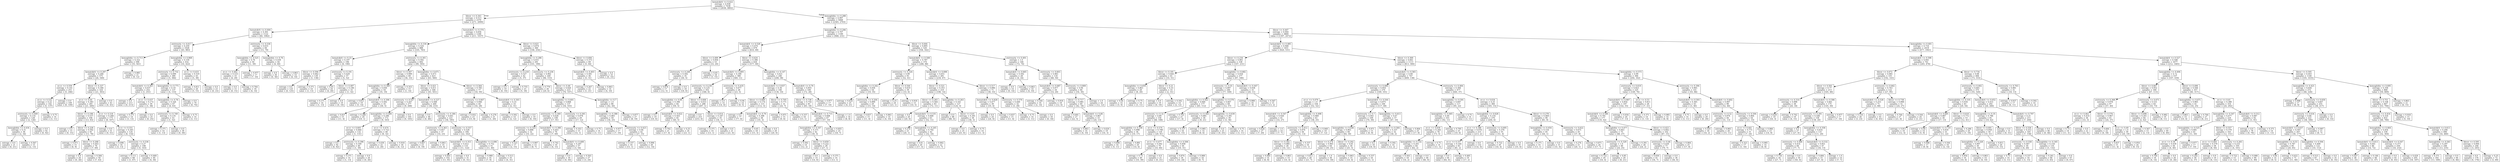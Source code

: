 digraph Tree {
node [shape=box] ;
0 [label="hematokrit <= 0.422\nentropy = 0.938\nsamples = 7438\nvalue = [2636, 4802]"] ;
1 [label="hbver <= 0.343\nentropy = 0.513\nsamples = 2370\nvalue = [271, 2099]"] ;
0 -> 1 [labeldistance=2.5, labelangle=45, headlabel="True"] ;
17 [label="hematokrit <= 0.404\nentropy = 0.301\nsamples = 1122\nvalue = [60, 1062]"] ;
1 -> 17 ;
91 [label="erytrocyty <= 0.617\nentropy = 0.259\nsamples = 1028\nvalue = [45, 983]"] ;
17 -> 91 ;
191 [label="hemoglobin <= 0.713\nentropy = 0.322\nsamples = 596\nvalue = [35, 561]"] ;
91 -> 191 ;
193 [label="hematokrit <= 0.297\nentropy = 0.266\nsamples = 575\nvalue = [26, 549]"] ;
191 -> 193 ;
221 [label="er-cv <= 0.559\nentropy = 0.141\nsamples = 251\nvalue = [5, 246]"] ;
193 -> 221 ;
299 [label="er-cv <= 0.532\nentropy = 0.22\nsamples = 142\nvalue = [5, 137]"] ;
221 -> 299 ;
301 [label="erytrocyty <= 0.409\nentropy = 0.116\nsamples = 128\nvalue = [2, 126]"] ;
299 -> 301 ;
337 [label="hemoglobin <= 0.434\nentropy = 0.31\nsamples = 36\nvalue = [2, 34]"] ;
301 -> 337 ;
403 [label="entropy = 0.0\nsamples = 21\nvalue = [0, 21]"] ;
337 -> 403 ;
404 [label="entropy = 0.567\nsamples = 15\nvalue = [2, 13]"] ;
337 -> 404 ;
338 [label="entropy = 0.0\nsamples = 92\nvalue = [0, 92]"] ;
301 -> 338 ;
302 [label="entropy = 0.75\nsamples = 14\nvalue = [3, 11]"] ;
299 -> 302 ;
300 [label="entropy = 0.0\nsamples = 109\nvalue = [0, 109]"] ;
221 -> 300 ;
222 [label="hbver <= 0.327\nentropy = 0.346\nsamples = 324\nvalue = [21, 303]"] ;
193 -> 222 ;
275 [label="er-cv <= 0.44\nentropy = 0.383\nsamples = 281\nvalue = [21, 260]"] ;
222 -> 275 ;
319 [label="hbver <= 0.198\nentropy = 0.537\nsamples = 106\nvalue = [13, 93]"] ;
275 -> 319 ;
373 [label="entropy = 0.0\nsamples = 15\nvalue = [0, 15]"] ;
319 -> 373 ;
374 [label="hbver <= 0.228\nentropy = 0.592\nsamples = 91\nvalue = [13, 78]"] ;
319 -> 374 ;
375 [label="entropy = 0.971\nsamples = 15\nvalue = [6, 9]"] ;
374 -> 375 ;
376 [label="hbver <= 0.268\nentropy = 0.443\nsamples = 76\nvalue = [7, 69]"] ;
374 -> 376 ;
377 [label="entropy = 0.0\nsamples = 26\nvalue = [0, 26]"] ;
376 -> 377 ;
378 [label="entropy = 0.584\nsamples = 50\nvalue = [7, 43]"] ;
376 -> 378 ;
320 [label="er-cv <= 0.518\nentropy = 0.268\nsamples = 175\nvalue = [8, 167]"] ;
275 -> 320 ;
321 [label="entropy = 0.0\nsamples = 51\nvalue = [0, 51]"] ;
320 -> 321 ;
322 [label="er-cv <= 0.551\nentropy = 0.345\nsamples = 124\nvalue = [8, 116]"] ;
320 -> 322 ;
421 [label="entropy = 0.696\nsamples = 16\nvalue = [3, 13]"] ;
322 -> 421 ;
422 [label="erytrocyty <= 0.536\nentropy = 0.27\nsamples = 108\nvalue = [5, 103]"] ;
322 -> 422 ;
423 [label="entropy = 0.111\nsamples = 68\nvalue = [1, 67]"] ;
422 -> 423 ;
424 [label="entropy = 0.469\nsamples = 40\nvalue = [4, 36]"] ;
422 -> 424 ;
276 [label="entropy = 0.0\nsamples = 43\nvalue = [0, 43]"] ;
222 -> 276 ;
194 [label="entropy = 0.985\nsamples = 21\nvalue = [9, 12]"] ;
191 -> 194 ;
192 [label="hemoglobin <= 0.868\nentropy = 0.159\nsamples = 432\nvalue = [10, 422]"] ;
91 -> 192 ;
195 [label="erytrocyty <= 0.732\nentropy = 0.099\nsamples = 389\nvalue = [5, 384]"] ;
192 -> 195 ;
367 [label="hematokrit <= 0.365\nentropy = 0.037\nsamples = 252\nvalue = [1, 251]"] ;
195 -> 367 ;
397 [label="entropy = 0.0\nsamples = 213\nvalue = [0, 213]"] ;
367 -> 397 ;
398 [label="er-cv <= 0.437\nentropy = 0.172\nsamples = 39\nvalue = [1, 38]"] ;
367 -> 398 ;
469 [label="entropy = 0.371\nsamples = 14\nvalue = [1, 13]"] ;
398 -> 469 ;
470 [label="entropy = 0.0\nsamples = 25\nvalue = [0, 25]"] ;
398 -> 470 ;
368 [label="hemoglobin <= 0.771\nentropy = 0.19\nsamples = 137\nvalue = [4, 133]"] ;
195 -> 368 ;
369 [label="hemoglobin <= 0.76\nentropy = 0.326\nsamples = 67\nvalue = [4, 63]"] ;
368 -> 369 ;
371 [label="erytrocyty <= 0.749\nentropy = 0.135\nsamples = 53\nvalue = [1, 52]"] ;
369 -> 371 ;
447 [label="entropy = 0.371\nsamples = 14\nvalue = [1, 13]"] ;
371 -> 447 ;
448 [label="entropy = 0.0\nsamples = 39\nvalue = [0, 39]"] ;
371 -> 448 ;
372 [label="entropy = 0.75\nsamples = 14\nvalue = [3, 11]"] ;
369 -> 372 ;
370 [label="entropy = 0.0\nsamples = 70\nvalue = [0, 70]"] ;
368 -> 370 ;
196 [label="er-cv <= 0.433\nentropy = 0.519\nsamples = 43\nvalue = [5, 38]"] ;
192 -> 196 ;
197 [label="entropy = 0.811\nsamples = 20\nvalue = [5, 15]"] ;
196 -> 197 ;
198 [label="entropy = 0.0\nsamples = 23\nvalue = [0, 23]"] ;
196 -> 198 ;
92 [label="erytrocyty <= 0.558\nentropy = 0.633\nsamples = 94\nvalue = [15, 79]"] ;
17 -> 92 ;
431 [label="hemoglobin <= 0.525\nentropy = 0.76\nsamples = 50\nvalue = [11, 39]"] ;
92 -> 431 ;
435 [label="er-cv <= 0.462\nentropy = 0.533\nsamples = 33\nvalue = [4, 29]"] ;
431 -> 435 ;
437 [label="entropy = 0.0\nsamples = 15\nvalue = [0, 15]"] ;
435 -> 437 ;
438 [label="entropy = 0.764\nsamples = 18\nvalue = [4, 14]"] ;
435 -> 438 ;
436 [label="entropy = 0.977\nsamples = 17\nvalue = [7, 10]"] ;
431 -> 436 ;
432 [label="hemoglobin <= 0.76\nentropy = 0.439\nsamples = 44\nvalue = [4, 40]"] ;
92 -> 432 ;
433 [label="entropy = 0.0\nsamples = 30\nvalue = [0, 30]"] ;
432 -> 433 ;
434 [label="entropy = 0.863\nsamples = 14\nvalue = [4, 10]"] ;
432 -> 434 ;
18 [label="hematokrit <= 0.374\nentropy = 0.656\nsamples = 1248\nvalue = [211, 1037]"] ;
1 -> 18 ;
23 [label="hemoglobin <= 0.334\nentropy = 0.524\nsamples = 888\nvalue = [105, 783]"] ;
18 -> 23 ;
67 [label="hematokrit <= 0.33\nentropy = 0.197\nsamples = 196\nvalue = [6, 190]"] ;
23 -> 67 ;
211 [label="hbver <= 0.594\nentropy = 0.062\nsamples = 139\nvalue = [1, 138]"] ;
67 -> 211 ;
365 [label="entropy = 0.0\nsamples = 125\nvalue = [0, 125]"] ;
211 -> 365 ;
366 [label="entropy = 0.371\nsamples = 14\nvalue = [1, 13]"] ;
211 -> 366 ;
212 [label="erytrocyty <= 0.191\nentropy = 0.429\nsamples = 57\nvalue = [5, 52]"] ;
67 -> 212 ;
427 [label="entropy = 0.65\nsamples = 24\nvalue = [4, 20]"] ;
212 -> 427 ;
428 [label="hbver <= 0.487\nentropy = 0.196\nsamples = 33\nvalue = [1, 32]"] ;
212 -> 428 ;
473 [label="entropy = 0.371\nsamples = 14\nvalue = [1, 13]"] ;
428 -> 473 ;
474 [label="entropy = 0.0\nsamples = 19\nvalue = [0, 19]"] ;
428 -> 474 ;
68 [label="erytrocyty <= 0.301\nentropy = 0.592\nsamples = 692\nvalue = [99, 593]"] ;
23 -> 68 ;
69 [label="hbver <= 0.567\nentropy = 0.999\nsamples = 69\nvalue = [36, 33]"] ;
68 -> 69 ;
85 [label="hemoglobin <= 0.389\nentropy = 0.936\nsamples = 54\nvalue = [35, 19]"] ;
69 -> 85 ;
87 [label="entropy = 0.831\nsamples = 19\nvalue = [5, 14]"] ;
85 -> 87 ;
88 [label="hematokrit <= 0.306\nentropy = 0.592\nsamples = 35\nvalue = [30, 5]"] ;
85 -> 88 ;
425 [label="entropy = 0.837\nsamples = 15\nvalue = [11, 4]"] ;
88 -> 425 ;
426 [label="entropy = 0.286\nsamples = 20\nvalue = [19, 1]"] ;
88 -> 426 ;
86 [label="entropy = 0.353\nsamples = 15\nvalue = [1, 14]"] ;
69 -> 86 ;
70 [label="hemoglobin <= 0.671\nentropy = 0.473\nsamples = 623\nvalue = [63, 560]"] ;
68 -> 70 ;
99 [label="hbver <= 0.421\nentropy = 0.411\nsamples = 546\nvalue = [45, 501]"] ;
70 -> 99 ;
101 [label="erytrocyty <= 0.547\nentropy = 0.207\nsamples = 277\nvalue = [9, 268]"] ;
99 -> 101 ;
177 [label="hemoglobin <= 0.484\nentropy = 0.296\nsamples = 172\nvalue = [9, 163]"] ;
101 -> 177 ;
179 [label="er-cv <= 0.605\nentropy = 0.064\nsamples = 132\nvalue = [1, 131]"] ;
177 -> 179 ;
459 [label="entropy = 0.0\nsamples = 92\nvalue = [0, 92]"] ;
179 -> 459 ;
460 [label="erytrocyty <= 0.396\nentropy = 0.169\nsamples = 40\nvalue = [1, 39]"] ;
179 -> 460 ;
467 [label="entropy = 0.371\nsamples = 14\nvalue = [1, 13]"] ;
460 -> 467 ;
468 [label="entropy = 0.0\nsamples = 26\nvalue = [0, 26]"] ;
460 -> 468 ;
180 [label="er-cv <= 0.474\nentropy = 0.722\nsamples = 40\nvalue = [8, 32]"] ;
177 -> 180 ;
399 [label="entropy = 0.439\nsamples = 22\nvalue = [2, 20]"] ;
180 -> 399 ;
400 [label="entropy = 0.918\nsamples = 18\nvalue = [6, 12]"] ;
180 -> 400 ;
178 [label="entropy = 0.0\nsamples = 105\nvalue = [0, 105]"] ;
101 -> 178 ;
102 [label="hematokrit <= 0.227\nentropy = 0.568\nsamples = 269\nvalue = [36, 233]"] ;
99 -> 102 ;
103 [label="entropy = 0.0\nsamples = 48\nvalue = [0, 48]"] ;
102 -> 103 ;
104 [label="erytrocyty <= 0.384\nentropy = 0.641\nsamples = 221\nvalue = [36, 185]"] ;
102 -> 104 ;
117 [label="erytrocyty <= 0.363\nentropy = 0.957\nsamples = 37\nvalue = [14, 23]"] ;
104 -> 117 ;
127 [label="entropy = 0.667\nsamples = 23\nvalue = [4, 19]"] ;
117 -> 127 ;
128 [label="entropy = 0.863\nsamples = 14\nvalue = [10, 4]"] ;
117 -> 128 ;
118 [label="erytrocyty <= 0.557\nentropy = 0.528\nsamples = 184\nvalue = [22, 162]"] ;
104 -> 118 ;
303 [label="hematokrit <= 0.353\nentropy = 0.412\nsamples = 133\nvalue = [11, 122]"] ;
118 -> 303 ;
307 [label="entropy = 0.493\nsamples = 102\nvalue = [11, 91]"] ;
303 -> 307 ;
308 [label="entropy = 0.0\nsamples = 31\nvalue = [0, 31]"] ;
303 -> 308 ;
304 [label="hemoglobin <= 0.496\nentropy = 0.752\nsamples = 51\nvalue = [11, 40]"] ;
118 -> 304 ;
305 [label="entropy = 0.989\nsamples = 16\nvalue = [7, 9]"] ;
304 -> 305 ;
306 [label="entropy = 0.513\nsamples = 35\nvalue = [4, 31]"] ;
304 -> 306 ;
100 [label="hbver <= 0.564\nentropy = 0.785\nsamples = 77\nvalue = [18, 59]"] ;
70 -> 100 ;
129 [label="erytrocyty <= 0.667\nentropy = 0.946\nsamples = 44\nvalue = [16, 28]"] ;
100 -> 129 ;
131 [label="entropy = 0.932\nsamples = 23\nvalue = [15, 8]"] ;
129 -> 131 ;
132 [label="entropy = 0.276\nsamples = 21\nvalue = [1, 20]"] ;
129 -> 132 ;
130 [label="hematokrit <= 0.303\nentropy = 0.33\nsamples = 33\nvalue = [2, 31]"] ;
100 -> 130 ;
411 [label="entropy = 0.592\nsamples = 14\nvalue = [2, 12]"] ;
130 -> 411 ;
412 [label="entropy = 0.0\nsamples = 19\nvalue = [0, 19]"] ;
130 -> 412 ;
24 [label="hbver <= 0.621\nentropy = 0.874\nsamples = 360\nvalue = [106, 254]"] ;
18 -> 24 ;
61 [label="hemoglobin <= 0.286\nentropy = 0.931\nsamples = 291\nvalue = [101, 190]"] ;
24 -> 61 ;
107 [label="erytrocyty <= 0.218\nentropy = 0.527\nsamples = 42\nvalue = [5, 37]"] ;
61 -> 107 ;
257 [label="entropy = 0.0\nsamples = 19\nvalue = [0, 19]"] ;
107 -> 257 ;
258 [label="entropy = 0.755\nsamples = 23\nvalue = [5, 18]"] ;
107 -> 258 ;
108 [label="erytrocyty <= 0.236\nentropy = 0.962\nsamples = 249\nvalue = [96, 153]"] ;
61 -> 108 ;
109 [label="entropy = 0.779\nsamples = 26\nvalue = [20, 6]"] ;
108 -> 109 ;
110 [label="hbver <= 0.46\nentropy = 0.926\nsamples = 223\nvalue = [76, 147]"] ;
108 -> 110 ;
111 [label="hemoglobin <= 0.601\nentropy = 0.808\nsamples = 137\nvalue = [34, 103]"] ;
110 -> 111 ;
113 [label="erytrocyty <= 0.369\nentropy = 0.628\nsamples = 108\nvalue = [17, 91]"] ;
111 -> 113 ;
217 [label="erytrocyty <= 0.324\nentropy = 0.896\nsamples = 32\nvalue = [10, 22]"] ;
113 -> 217 ;
249 [label="entropy = 0.523\nsamples = 17\nvalue = [2, 15]"] ;
217 -> 249 ;
250 [label="entropy = 0.997\nsamples = 15\nvalue = [8, 7]"] ;
217 -> 250 ;
218 [label="hematokrit <= 0.388\nentropy = 0.443\nsamples = 76\nvalue = [7, 69]"] ;
113 -> 218 ;
405 [label="entropy = 0.742\nsamples = 19\nvalue = [4, 15]"] ;
218 -> 405 ;
406 [label="hematokrit <= 0.408\nentropy = 0.297\nsamples = 57\nvalue = [3, 54]"] ;
218 -> 406 ;
407 [label="entropy = 0.0\nsamples = 30\nvalue = [0, 30]"] ;
406 -> 407 ;
408 [label="entropy = 0.503\nsamples = 27\nvalue = [3, 24]"] ;
406 -> 408 ;
114 [label="erytrocyty <= 0.585\nentropy = 0.978\nsamples = 29\nvalue = [17, 12]"] ;
111 -> 114 ;
115 [label="entropy = 0.353\nsamples = 15\nvalue = [14, 1]"] ;
114 -> 115 ;
116 [label="entropy = 0.75\nsamples = 14\nvalue = [3, 11]"] ;
114 -> 116 ;
112 [label="hemoglobin <= 0.7\nentropy = 1.0\nsamples = 86\nvalue = [42, 44]"] ;
110 -> 112 ;
295 [label="hemoglobin <= 0.386\nentropy = 0.983\nsamples = 59\nvalue = [34, 25]"] ;
112 -> 295 ;
449 [label="entropy = 0.977\nsamples = 17\nvalue = [7, 10]"] ;
295 -> 449 ;
450 [label="erytrocyty <= 0.423\nentropy = 0.94\nsamples = 42\nvalue = [27, 15]"] ;
295 -> 450 ;
451 [label="entropy = 0.337\nsamples = 16\nvalue = [15, 1]"] ;
450 -> 451 ;
452 [label="entropy = 0.996\nsamples = 26\nvalue = [12, 14]"] ;
450 -> 452 ;
296 [label="entropy = 0.877\nsamples = 27\nvalue = [8, 19]"] ;
112 -> 296 ;
62 [label="hbver <= 0.694\nentropy = 0.375\nsamples = 69\nvalue = [5, 64]"] ;
24 -> 62 ;
241 [label="hematokrit <= 0.403\nentropy = 0.581\nsamples = 36\nvalue = [5, 31]"] ;
62 -> 241 ;
389 [label="entropy = 0.267\nsamples = 22\nvalue = [1, 21]"] ;
241 -> 389 ;
390 [label="entropy = 0.863\nsamples = 14\nvalue = [4, 10]"] ;
241 -> 390 ;
242 [label="entropy = 0.0\nsamples = 33\nvalue = [0, 33]"] ;
62 -> 242 ;
2 [label="hemoglobin <= 0.288\nentropy = 0.997\nsamples = 5068\nvalue = [2365, 2703]"] ;
0 -> 2 [labeldistance=2.5, labelangle=-45, headlabel="False"] ;
3 [label="hemoglobin <= 0.206\nentropy = 0.707\nsamples = 1199\nvalue = [968, 231]"] ;
2 -> 3 ;
15 [label="hematokrit <= 0.528\nentropy = 0.474\nsamples = 679\nvalue = [610, 69]"] ;
3 -> 15 ;
35 [label="hbver <= 0.499\nentropy = 0.956\nsamples = 53\nvalue = [33, 20]"] ;
15 -> 35 ;
59 [label="erytrocyty <= 0.248\nentropy = 0.592\nsamples = 35\nvalue = [30, 5]"] ;
35 -> 59 ;
201 [label="entropy = 0.874\nsamples = 17\nvalue = [12, 5]"] ;
59 -> 201 ;
202 [label="entropy = 0.0\nsamples = 18\nvalue = [18, 0]"] ;
59 -> 202 ;
60 [label="entropy = 0.65\nsamples = 18\nvalue = [3, 15]"] ;
35 -> 60 ;
36 [label="hbver <= 0.624\nentropy = 0.396\nsamples = 626\nvalue = [577, 49]"] ;
15 -> 36 ;
37 [label="hematokrit <= 0.805\nentropy = 0.189\nsamples = 380\nvalue = [369, 11]"] ;
36 -> 37 ;
119 [label="erytrocyty <= 0.238\nentropy = 0.125\nsamples = 352\nvalue = [346, 6]"] ;
37 -> 119 ;
121 [label="hemoglobin <= 0.09\nentropy = 0.396\nsamples = 64\nvalue = [59, 5]"] ;
119 -> 121 ;
401 [label="entropy = 0.0\nsamples = 19\nvalue = [19, 0]"] ;
121 -> 401 ;
402 [label="hematokrit <= 0.622\nentropy = 0.503\nsamples = 45\nvalue = [40, 5]"] ;
121 -> 402 ;
453 [label="entropy = 0.702\nsamples = 21\nvalue = [17, 4]"] ;
402 -> 453 ;
454 [label="entropy = 0.25\nsamples = 24\nvalue = [23, 1]"] ;
402 -> 454 ;
122 [label="hbver <= 0.608\nentropy = 0.033\nsamples = 288\nvalue = [287, 1]"] ;
119 -> 122 ;
383 [label="entropy = 0.0\nsamples = 253\nvalue = [253, 0]"] ;
122 -> 383 ;
384 [label="hbver <= 0.614\nentropy = 0.187\nsamples = 35\nvalue = [34, 1]"] ;
122 -> 384 ;
471 [label="entropy = 0.371\nsamples = 14\nvalue = [13, 1]"] ;
384 -> 471 ;
472 [label="entropy = 0.0\nsamples = 21\nvalue = [21, 0]"] ;
384 -> 472 ;
120 [label="erytrocyty <= 0.435\nentropy = 0.677\nsamples = 28\nvalue = [23, 5]"] ;
37 -> 120 ;
209 [label="entropy = 0.0\nsamples = 14\nvalue = [14, 0]"] ;
120 -> 209 ;
210 [label="entropy = 0.94\nsamples = 14\nvalue = [9, 5]"] ;
120 -> 210 ;
38 [label="hemoglobin <= 0.147\nentropy = 0.621\nsamples = 246\nvalue = [208, 38]"] ;
36 -> 38 ;
81 [label="hematokrit <= 0.837\nentropy = 0.36\nsamples = 146\nvalue = [136, 10]"] ;
38 -> 81 ;
123 [label="hbver <= 0.689\nentropy = 0.174\nsamples = 115\nvalue = [112, 3]"] ;
81 -> 123 ;
243 [label="entropy = 0.0\nsamples = 77\nvalue = [77, 0]"] ;
123 -> 243 ;
244 [label="hematokrit <= 0.79\nentropy = 0.398\nsamples = 38\nvalue = [35, 3]"] ;
123 -> 244 ;
361 [label="entropy = 0.65\nsamples = 18\nvalue = [15, 3]"] ;
244 -> 361 ;
362 [label="entropy = 0.0\nsamples = 20\nvalue = [20, 0]"] ;
244 -> 362 ;
124 [label="hbver <= 0.705\nentropy = 0.771\nsamples = 31\nvalue = [24, 7]"] ;
81 -> 124 ;
317 [label="entropy = 0.971\nsamples = 15\nvalue = [9, 6]"] ;
124 -> 317 ;
318 [label="entropy = 0.337\nsamples = 16\nvalue = [15, 1]"] ;
124 -> 318 ;
82 [label="hematokrit <= 0.79\nentropy = 0.855\nsamples = 100\nvalue = [72, 28]"] ;
38 -> 82 ;
181 [label="hbver <= 0.738\nentropy = 0.754\nsamples = 83\nvalue = [65, 18]"] ;
82 -> 181 ;
199 [label="hematokrit <= 0.715\nentropy = 0.608\nsamples = 67\nvalue = [57, 10]"] ;
181 -> 199 ;
333 [label="hemoglobin <= 0.167\nentropy = 0.371\nsamples = 42\nvalue = [39, 3]"] ;
199 -> 333 ;
479 [label="entropy = 0.592\nsamples = 14\nvalue = [12, 2]"] ;
333 -> 479 ;
480 [label="hbver <= 0.659\nentropy = 0.222\nsamples = 28\nvalue = [27, 1]"] ;
333 -> 480 ;
481 [label="entropy = 0.0\nsamples = 14\nvalue = [14, 0]"] ;
480 -> 481 ;
482 [label="entropy = 0.371\nsamples = 14\nvalue = [13, 1]"] ;
480 -> 482 ;
334 [label="entropy = 0.855\nsamples = 25\nvalue = [18, 7]"] ;
199 -> 334 ;
200 [label="entropy = 1.0\nsamples = 16\nvalue = [8, 8]"] ;
181 -> 200 ;
182 [label="entropy = 0.977\nsamples = 17\nvalue = [7, 10]"] ;
82 -> 182 ;
16 [label="hbver <= 0.644\nentropy = 0.895\nsamples = 520\nvalue = [358, 162]"] ;
3 -> 16 ;
31 [label="hematokrit <= 0.508\nentropy = 0.787\nsamples = 374\nvalue = [286, 88]"] ;
16 -> 31 ;
45 [label="erytrocyty <= 0.324\nentropy = 0.99\nsamples = 93\nvalue = [52, 41]"] ;
31 -> 45 ;
63 [label="hemoglobin <= 0.242\nentropy = 0.936\nsamples = 54\nvalue = [19, 35]"] ;
45 -> 63 ;
213 [label="entropy = 0.634\nsamples = 25\nvalue = [4, 21]"] ;
63 -> 213 ;
214 [label="erytrocyty <= 0.204\nentropy = 0.999\nsamples = 29\nvalue = [15, 14]"] ;
63 -> 214 ;
287 [label="entropy = 0.837\nsamples = 15\nvalue = [11, 4]"] ;
214 -> 287 ;
288 [label="entropy = 0.863\nsamples = 14\nvalue = [4, 10]"] ;
214 -> 288 ;
64 [label="hbver <= 0.544\nentropy = 0.619\nsamples = 39\nvalue = [33, 6]"] ;
45 -> 64 ;
283 [label="entropy = 0.25\nsamples = 24\nvalue = [23, 1]"] ;
64 -> 283 ;
284 [label="entropy = 0.918\nsamples = 15\nvalue = [10, 5]"] ;
64 -> 284 ;
46 [label="hematokrit <= 0.698\nentropy = 0.651\nsamples = 281\nvalue = [234, 47]"] ;
31 -> 46 ;
47 [label="hbver <= 0.521\nentropy = 0.353\nsamples = 210\nvalue = [196, 14]"] ;
46 -> 47 ;
151 [label="hbver <= 0.283\nentropy = 0.564\nsamples = 83\nvalue = [72, 11]"] ;
47 -> 151 ;
255 [label="entropy = 0.0\nsamples = 20\nvalue = [20, 0]"] ;
151 -> 255 ;
256 [label="hematokrit <= 0.535\nentropy = 0.668\nsamples = 63\nvalue = [52, 11]"] ;
151 -> 256 ;
387 [label="entropy = 0.276\nsamples = 21\nvalue = [20, 1]"] ;
256 -> 387 ;
388 [label="hemoglobin <= 0.245\nentropy = 0.792\nsamples = 42\nvalue = [32, 10]"] ;
256 -> 388 ;
475 [label="entropy = 0.61\nsamples = 20\nvalue = [17, 3]"] ;
388 -> 475 ;
476 [label="entropy = 0.902\nsamples = 22\nvalue = [15, 7]"] ;
388 -> 476 ;
152 [label="hemoglobin <= 0.263\nentropy = 0.161\nsamples = 127\nvalue = [124, 3]"] ;
47 -> 152 ;
219 [label="entropy = 0.0\nsamples = 88\nvalue = [88, 0]"] ;
152 -> 219 ;
220 [label="hbver <= 0.61\nentropy = 0.391\nsamples = 39\nvalue = [36, 3]"] ;
152 -> 220 ;
253 [label="entropy = 0.0\nsamples = 25\nvalue = [25, 0]"] ;
220 -> 253 ;
254 [label="entropy = 0.75\nsamples = 14\nvalue = [11, 3]"] ;
220 -> 254 ;
48 [label="hbver <= 0.517\nentropy = 0.996\nsamples = 71\nvalue = [38, 33]"] ;
46 -> 48 ;
49 [label="hematokrit <= 0.828\nentropy = 0.477\nsamples = 39\nvalue = [35, 4]"] ;
48 -> 49 ;
187 [label="entropy = 0.0\nsamples = 24\nvalue = [24, 0]"] ;
49 -> 187 ;
188 [label="entropy = 0.837\nsamples = 15\nvalue = [11, 4]"] ;
49 -> 188 ;
50 [label="erytrocyty <= 0.579\nentropy = 0.449\nsamples = 32\nvalue = [3, 29]"] ;
48 -> 50 ;
325 [label="entropy = 0.75\nsamples = 14\nvalue = [3, 11]"] ;
50 -> 325 ;
326 [label="entropy = 0.0\nsamples = 18\nvalue = [0, 18]"] ;
50 -> 326 ;
32 [label="erytrocyty <= 0.491\nentropy = 1.0\nsamples = 146\nvalue = [72, 74]"] ;
16 -> 32 ;
83 [label="hematokrit <= 0.665\nentropy = 0.592\nsamples = 28\nvalue = [4, 24]"] ;
32 -> 83 ;
269 [label="entropy = 0.0\nsamples = 14\nvalue = [0, 14]"] ;
83 -> 269 ;
270 [label="entropy = 0.863\nsamples = 14\nvalue = [4, 10]"] ;
83 -> 270 ;
84 [label="erytrocyty <= 0.603\nentropy = 0.983\nsamples = 118\nvalue = [68, 50]"] ;
32 -> 84 ;
329 [label="hematokrit <= 0.687\nentropy = 0.977\nsamples = 34\nvalue = [14, 20]"] ;
84 -> 329 ;
331 [label="entropy = 0.544\nsamples = 16\nvalue = [2, 14]"] ;
329 -> 331 ;
332 [label="entropy = 0.918\nsamples = 18\nvalue = [12, 6]"] ;
329 -> 332 ;
330 [label="erytrocyty <= 0.809\nentropy = 0.94\nsamples = 84\nvalue = [54, 30]"] ;
84 -> 330 ;
439 [label="hbver <= 0.717\nentropy = 0.881\nsamples = 60\nvalue = [42, 18]"] ;
330 -> 439 ;
441 [label="entropy = 0.691\nsamples = 27\nvalue = [22, 5]"] ;
439 -> 441 ;
442 [label="hematokrit <= 0.66\nentropy = 0.967\nsamples = 33\nvalue = [20, 13]"] ;
439 -> 442 ;
443 [label="entropy = 0.863\nsamples = 14\nvalue = [4, 10]"] ;
442 -> 443 ;
444 [label="entropy = 0.629\nsamples = 19\nvalue = [16, 3]"] ;
442 -> 444 ;
440 [label="entropy = 1.0\nsamples = 24\nvalue = [12, 12]"] ;
330 -> 440 ;
4 [label="hbver <= 0.447\nentropy = 0.944\nsamples = 3869\nvalue = [1397, 2472]"] ;
2 -> 4 ;
5 [label="hematokrit <= 0.485\nentropy = 0.948\nsamples = 1451\nvalue = [920, 531]"] ;
4 -> 5 ;
7 [label="hbver <= 0.234\nentropy = 0.901\nsamples = 338\nvalue = [107, 231]"] ;
5 -> 7 ;
165 [label="hbver <= 0.181\nentropy = 0.644\nsamples = 61\nvalue = [10, 51]"] ;
7 -> 165 ;
297 [label="hemoglobin <= 0.659\nentropy = 0.863\nsamples = 28\nvalue = [8, 20]"] ;
165 -> 297 ;
483 [label="entropy = 0.94\nsamples = 14\nvalue = [5, 9]"] ;
297 -> 483 ;
484 [label="entropy = 0.75\nsamples = 14\nvalue = [3, 11]"] ;
297 -> 484 ;
298 [label="hbver <= 0.21\nentropy = 0.33\nsamples = 33\nvalue = [2, 31]"] ;
165 -> 298 ;
409 [label="entropy = 0.0\nsamples = 19\nvalue = [0, 19]"] ;
298 -> 409 ;
410 [label="entropy = 0.592\nsamples = 14\nvalue = [2, 12]"] ;
298 -> 410 ;
166 [label="hemoglobin <= 0.682\nentropy = 0.934\nsamples = 277\nvalue = [97, 180]"] ;
7 -> 166 ;
167 [label="erytrocyty <= 0.55\nentropy = 0.897\nsamples = 246\nvalue = [77, 169]"] ;
166 -> 167 ;
169 [label="hemoglobin <= 0.562\nentropy = 0.949\nsamples = 177\nvalue = [65, 112]"] ;
167 -> 169 ;
171 [label="erytrocyty <= 0.32\nentropy = 0.89\nsamples = 156\nvalue = [48, 108]"] ;
169 -> 171 ;
173 [label="hemoglobin <= 0.358\nentropy = 0.998\nsamples = 36\nvalue = [19, 17]"] ;
171 -> 173 ;
315 [label="entropy = 0.896\nsamples = 16\nvalue = [5, 11]"] ;
173 -> 315 ;
316 [label="entropy = 0.881\nsamples = 20\nvalue = [14, 6]"] ;
173 -> 316 ;
174 [label="er-cv <= 0.574\nentropy = 0.798\nsamples = 120\nvalue = [29, 91]"] ;
171 -> 174 ;
175 [label="er-cv <= 0.477\nentropy = 0.592\nsamples = 70\nvalue = [10, 60]"] ;
174 -> 175 ;
215 [label="entropy = 0.73\nsamples = 49\nvalue = [10, 39]"] ;
175 -> 215 ;
216 [label="entropy = 0.0\nsamples = 21\nvalue = [0, 21]"] ;
175 -> 216 ;
176 [label="hemoglobin <= 0.506\nentropy = 0.958\nsamples = 50\nvalue = [19, 31]"] ;
174 -> 176 ;
429 [label="entropy = 0.874\nsamples = 34\nvalue = [10, 24]"] ;
176 -> 429 ;
430 [label="entropy = 0.989\nsamples = 16\nvalue = [9, 7]"] ;
176 -> 430 ;
172 [label="entropy = 0.702\nsamples = 21\nvalue = [17, 4]"] ;
169 -> 172 ;
170 [label="hemoglobin <= 0.579\nentropy = 0.667\nsamples = 69\nvalue = [12, 57]"] ;
167 -> 170 ;
289 [label="erytrocyty <= 0.584\nentropy = 0.881\nsamples = 30\nvalue = [9, 21]"] ;
170 -> 289 ;
291 [label="entropy = 0.337\nsamples = 16\nvalue = [1, 15]"] ;
289 -> 291 ;
292 [label="entropy = 0.985\nsamples = 14\nvalue = [8, 6]"] ;
289 -> 292 ;
290 [label="hemoglobin <= 0.639\nentropy = 0.391\nsamples = 39\nvalue = [3, 36]"] ;
170 -> 290 ;
293 [label="entropy = 0.0\nsamples = 25\nvalue = [0, 25]"] ;
290 -> 293 ;
294 [label="entropy = 0.75\nsamples = 14\nvalue = [3, 11]"] ;
290 -> 294 ;
168 [label="hematokrit <= 0.447\nentropy = 0.938\nsamples = 31\nvalue = [20, 11]"] ;
166 -> 168 ;
251 [label="entropy = 0.989\nsamples = 16\nvalue = [7, 9]"] ;
168 -> 251 ;
252 [label="entropy = 0.567\nsamples = 15\nvalue = [13, 2]"] ;
168 -> 252 ;
8 [label="hbver <= 0.369\nentropy = 0.841\nsamples = 1113\nvalue = [813, 300]"] ;
5 -> 8 ;
19 [label="hematokrit <= 0.583\nentropy = 0.69\nsamples = 747\nvalue = [609, 138]"] ;
8 -> 19 ;
21 [label="erytrocyty <= 0.488\nentropy = 0.954\nsamples = 270\nvalue = [169, 101]"] ;
19 -> 21 ;
125 [label="er-cv <= 0.479\nentropy = 1.0\nsamples = 104\nvalue = [52, 52]"] ;
21 -> 125 ;
237 [label="hematokrit <= 0.547\nentropy = 0.926\nsamples = 41\nvalue = [14, 27]"] ;
125 -> 237 ;
465 [label="entropy = 0.826\nsamples = 27\nvalue = [7, 20]"] ;
237 -> 465 ;
466 [label="entropy = 1.0\nsamples = 14\nvalue = [7, 7]"] ;
237 -> 466 ;
238 [label="hemoglobin <= 0.498\nentropy = 0.969\nsamples = 63\nvalue = [38, 25]"] ;
125 -> 238 ;
271 [label="erytrocyty <= 0.412\nentropy = 0.876\nsamples = 44\nvalue = [31, 13]"] ;
238 -> 271 ;
273 [label="hbver <= 0.302\nentropy = 0.985\nsamples = 28\nvalue = [16, 12]"] ;
271 -> 273 ;
463 [label="entropy = 0.985\nsamples = 14\nvalue = [6, 8]"] ;
273 -> 463 ;
464 [label="entropy = 0.863\nsamples = 14\nvalue = [10, 4]"] ;
273 -> 464 ;
274 [label="entropy = 0.337\nsamples = 16\nvalue = [15, 1]"] ;
271 -> 274 ;
272 [label="entropy = 0.949\nsamples = 19\nvalue = [7, 12]"] ;
238 -> 272 ;
126 [label="hematokrit <= 0.544\nentropy = 0.875\nsamples = 166\nvalue = [117, 49]"] ;
21 -> 126 ;
263 [label="erytrocyty <= 0.7\nentropy = 0.941\nsamples = 109\nvalue = [70, 39]"] ;
126 -> 263 ;
379 [label="hemoglobin <= 0.646\nentropy = 0.903\nsamples = 94\nvalue = [64, 30]"] ;
263 -> 379 ;
381 [label="hbver <= 0.274\nentropy = 0.965\nsamples = 64\nvalue = [39, 25]"] ;
379 -> 381 ;
385 [label="entropy = 0.811\nsamples = 28\nvalue = [21, 7]"] ;
381 -> 385 ;
386 [label="entropy = 1.0\nsamples = 36\nvalue = [18, 18]"] ;
381 -> 386 ;
382 [label="hbver <= 0.292\nentropy = 0.65\nsamples = 30\nvalue = [25, 5]"] ;
379 -> 382 ;
445 [label="entropy = 0.863\nsamples = 14\nvalue = [10, 4]"] ;
382 -> 445 ;
446 [label="entropy = 0.337\nsamples = 16\nvalue = [15, 1]"] ;
382 -> 446 ;
380 [label="entropy = 0.971\nsamples = 15\nvalue = [6, 9]"] ;
263 -> 380 ;
264 [label="hemoglobin <= 0.613\nentropy = 0.67\nsamples = 57\nvalue = [47, 10]"] ;
126 -> 264 ;
265 [label="hematokrit <= 0.564\nentropy = 0.337\nsamples = 32\nvalue = [30, 2]"] ;
264 -> 265 ;
419 [label="entropy = 0.0\nsamples = 18\nvalue = [18, 0]"] ;
265 -> 419 ;
420 [label="entropy = 0.592\nsamples = 14\nvalue = [12, 2]"] ;
265 -> 420 ;
266 [label="entropy = 0.904\nsamples = 25\nvalue = [17, 8]"] ;
264 -> 266 ;
22 [label="erytrocyty <= 0.484\nentropy = 0.394\nsamples = 477\nvalue = [440, 37]"] ;
19 -> 22 ;
75 [label="hemoglobin <= 0.591\nentropy = 0.697\nsamples = 117\nvalue = [95, 22]"] ;
22 -> 75 ;
77 [label="hemoglobin <= 0.465\nentropy = 0.49\nsamples = 103\nvalue = [92, 11]"] ;
75 -> 77 ;
327 [label="er-cv <= 0.658\nentropy = 0.344\nsamples = 78\nvalue = [73, 5]"] ;
77 -> 327 ;
357 [label="hemoglobin <= 0.332\nentropy = 0.201\nsamples = 64\nvalue = [62, 2]"] ;
327 -> 357 ;
359 [label="entropy = 0.503\nsamples = 18\nvalue = [16, 2]"] ;
357 -> 359 ;
360 [label="entropy = 0.0\nsamples = 46\nvalue = [46, 0]"] ;
357 -> 360 ;
358 [label="entropy = 0.75\nsamples = 14\nvalue = [11, 3]"] ;
327 -> 358 ;
328 [label="entropy = 0.795\nsamples = 25\nvalue = [19, 6]"] ;
77 -> 328 ;
78 [label="entropy = 0.75\nsamples = 14\nvalue = [3, 11]"] ;
75 -> 78 ;
76 [label="er-cv <= 0.634\nentropy = 0.25\nsamples = 360\nvalue = [345, 15]"] ;
22 -> 76 ;
183 [label="hemoglobin <= 0.628\nentropy = 0.154\nsamples = 270\nvalue = [264, 6]"] ;
76 -> 183 ;
277 [label="er-cv <= 0.386\nentropy = 0.076\nsamples = 215\nvalue = [213, 2]"] ;
183 -> 277 ;
391 [label="er-cv <= 0.337\nentropy = 0.164\nsamples = 83\nvalue = [81, 2]"] ;
277 -> 391 ;
393 [label="entropy = 0.0\nsamples = 64\nvalue = [64, 0]"] ;
391 -> 393 ;
394 [label="entropy = 0.485\nsamples = 19\nvalue = [17, 2]"] ;
391 -> 394 ;
392 [label="entropy = 0.0\nsamples = 132\nvalue = [132, 0]"] ;
277 -> 392 ;
278 [label="erytrocyty <= 0.695\nentropy = 0.376\nsamples = 55\nvalue = [51, 4]"] ;
183 -> 278 ;
279 [label="entropy = 0.722\nsamples = 20\nvalue = [16, 4]"] ;
278 -> 279 ;
280 [label="entropy = 0.0\nsamples = 35\nvalue = [35, 0]"] ;
278 -> 280 ;
184 [label="hbver <= 0.278\nentropy = 0.469\nsamples = 90\nvalue = [81, 9]"] ;
76 -> 184 ;
245 [label="hemoglobin <= 0.454\nentropy = 0.154\nsamples = 45\nvalue = [44, 1]"] ;
184 -> 245 ;
461 [label="entropy = 0.371\nsamples = 14\nvalue = [13, 1]"] ;
245 -> 461 ;
462 [label="entropy = 0.0\nsamples = 31\nvalue = [31, 0]"] ;
245 -> 462 ;
246 [label="erytrocyty <= 0.622\nentropy = 0.675\nsamples = 45\nvalue = [37, 8]"] ;
184 -> 246 ;
339 [label="entropy = 0.276\nsamples = 21\nvalue = [20, 1]"] ;
246 -> 339 ;
340 [label="entropy = 0.871\nsamples = 24\nvalue = [17, 7]"] ;
246 -> 340 ;
20 [label="hemoglobin <= 0.573\nentropy = 0.99\nsamples = 366\nvalue = [204, 162]"] ;
8 -> 20 ;
51 [label="erytrocyty <= 0.619\nentropy = 0.923\nsamples = 225\nvalue = [149, 76]"] ;
20 -> 51 ;
71 [label="hematokrit <= 0.807\nentropy = 0.854\nsamples = 197\nvalue = [142, 55]"] ;
51 -> 71 ;
105 [label="hematokrit <= 0.586\nentropy = 0.791\nsamples = 177\nvalue = [135, 42]"] ;
71 -> 105 ;
133 [label="hemoglobin <= 0.477\nentropy = 0.943\nsamples = 75\nvalue = [48, 27]"] ;
105 -> 133 ;
135 [label="erytrocyty <= 0.329\nentropy = 1.0\nsamples = 49\nvalue = [24, 25]"] ;
133 -> 135 ;
137 [label="entropy = 0.722\nsamples = 20\nvalue = [16, 4]"] ;
135 -> 137 ;
138 [label="entropy = 0.85\nsamples = 29\nvalue = [8, 21]"] ;
135 -> 138 ;
136 [label="entropy = 0.391\nsamples = 26\nvalue = [24, 2]"] ;
133 -> 136 ;
134 [label="hbver <= 0.423\nentropy = 0.602\nsamples = 102\nvalue = [87, 15]"] ;
105 -> 134 ;
233 [label="erytrocyty <= 0.46\nentropy = 0.439\nsamples = 77\nvalue = [70, 7]"] ;
134 -> 233 ;
235 [label="entropy = 0.659\nsamples = 41\nvalue = [34, 7]"] ;
233 -> 235 ;
236 [label="entropy = 0.0\nsamples = 36\nvalue = [36, 0]"] ;
233 -> 236 ;
234 [label="entropy = 0.904\nsamples = 25\nvalue = [17, 8]"] ;
134 -> 234 ;
106 [label="entropy = 0.934\nsamples = 20\nvalue = [7, 13]"] ;
71 -> 106 ;
72 [label="er-cv <= 0.53\nentropy = 0.811\nsamples = 28\nvalue = [7, 21]"] ;
51 -> 72 ;
335 [label="entropy = 0.371\nsamples = 14\nvalue = [1, 13]"] ;
72 -> 335 ;
336 [label="entropy = 0.985\nsamples = 14\nvalue = [6, 8]"] ;
72 -> 336 ;
52 [label="erytrocyty <= 0.394\nentropy = 0.965\nsamples = 141\nvalue = [55, 86]"] ;
20 -> 52 ;
53 [label="hematokrit <= 0.593\nentropy = 0.365\nsamples = 43\nvalue = [3, 40]"] ;
52 -> 53 ;
223 [label="entropy = 0.75\nsamples = 14\nvalue = [3, 11]"] ;
53 -> 223 ;
224 [label="entropy = 0.0\nsamples = 29\nvalue = [0, 29]"] ;
53 -> 224 ;
54 [label="hematokrit <= 0.602\nentropy = 0.997\nsamples = 98\nvalue = [52, 46]"] ;
52 -> 54 ;
141 [label="erytrocyty <= 0.52\nentropy = 0.876\nsamples = 44\nvalue = [31, 13]"] ;
54 -> 141 ;
323 [label="entropy = 0.503\nsamples = 18\nvalue = [16, 2]"] ;
141 -> 323 ;
324 [label="entropy = 0.983\nsamples = 26\nvalue = [15, 11]"] ;
141 -> 324 ;
142 [label="erytrocyty <= 0.594\nentropy = 0.964\nsamples = 54\nvalue = [21, 33]"] ;
54 -> 142 ;
189 [label="er-cv <= 0.441\nentropy = 0.771\nsamples = 31\nvalue = [7, 24]"] ;
142 -> 189 ;
261 [label="entropy = 0.323\nsamples = 17\nvalue = [1, 16]"] ;
189 -> 261 ;
262 [label="entropy = 0.985\nsamples = 14\nvalue = [6, 8]"] ;
189 -> 262 ;
190 [label="entropy = 0.966\nsamples = 23\nvalue = [14, 9]"] ;
142 -> 190 ;
6 [label="hemoglobin <= 0.401\nentropy = 0.716\nsamples = 2418\nvalue = [477, 1941]"] ;
4 -> 6 ;
9 [label="hematokrit <= 0.598\nentropy = 0.941\nsamples = 741\nvalue = [265, 476]"] ;
6 -> 9 ;
11 [label="hbver <= 0.672\nentropy = 0.985\nsamples = 335\nvalue = [192, 143]"] ;
9 -> 11 ;
13 [label="hbver <= 0.501\nentropy = 0.77\nsamples = 213\nvalue = [165, 48]"] ;
11 -> 13 ;
93 [label="erytrocyty <= 0.314\nentropy = 0.998\nsamples = 38\nvalue = [20, 18]"] ;
13 -> 93 ;
97 [label="entropy = 0.629\nsamples = 19\nvalue = [16, 3]"] ;
93 -> 97 ;
98 [label="entropy = 0.742\nsamples = 19\nvalue = [4, 15]"] ;
93 -> 98 ;
94 [label="hematokrit <= 0.586\nentropy = 0.661\nsamples = 175\nvalue = [145, 30]"] ;
13 -> 94 ;
95 [label="erytrocyty <= 0.291\nentropy = 0.548\nsamples = 158\nvalue = [138, 20]"] ;
94 -> 95 ;
203 [label="entropy = 0.0\nsamples = 27\nvalue = [27, 0]"] ;
95 -> 203 ;
204 [label="hemoglobin <= 0.358\nentropy = 0.616\nsamples = 131\nvalue = [111, 20]"] ;
95 -> 204 ;
205 [label="erytrocyty <= 0.486\nentropy = 0.414\nsamples = 84\nvalue = [77, 7]"] ;
204 -> 205 ;
207 [label="entropy = 0.734\nsamples = 34\nvalue = [27, 7]"] ;
205 -> 207 ;
208 [label="entropy = 0.0\nsamples = 50\nvalue = [50, 0]"] ;
205 -> 208 ;
206 [label="hematokrit <= 0.532\nentropy = 0.851\nsamples = 47\nvalue = [34, 13]"] ;
204 -> 206 ;
363 [label="entropy = 0.684\nsamples = 33\nvalue = [27, 6]"] ;
206 -> 363 ;
364 [label="entropy = 1.0\nsamples = 14\nvalue = [7, 7]"] ;
206 -> 364 ;
96 [label="entropy = 0.977\nsamples = 17\nvalue = [7, 10]"] ;
94 -> 96 ;
14 [label="erytrocyty <= 0.662\nentropy = 0.763\nsamples = 122\nvalue = [27, 95]"] ;
11 -> 14 ;
33 [label="hematokrit <= 0.528\nentropy = 0.253\nsamples = 71\nvalue = [3, 68]"] ;
14 -> 33 ;
267 [label="entropy = 0.516\nsamples = 26\nvalue = [3, 23]"] ;
33 -> 267 ;
268 [label="entropy = 0.0\nsamples = 45\nvalue = [0, 45]"] ;
33 -> 268 ;
34 [label="hbver <= 0.738\nentropy = 0.998\nsamples = 51\nvalue = [24, 27]"] ;
14 -> 34 ;
65 [label="entropy = 0.764\nsamples = 27\nvalue = [21, 6]"] ;
34 -> 65 ;
66 [label="entropy = 0.544\nsamples = 24\nvalue = [3, 21]"] ;
34 -> 66 ;
12 [label="hbver <= 0.734\nentropy = 0.68\nsamples = 406\nvalue = [73, 333]"] ;
9 -> 12 ;
41 [label="erytrocyty <= 0.402\nentropy = 0.601\nsamples = 375\nvalue = [55, 320]"] ;
12 -> 41 ;
43 [label="hemoglobin <= 0.335\nentropy = 0.934\nsamples = 83\nvalue = [29, 54]"] ;
41 -> 43 ;
143 [label="hematokrit <= 0.685\nentropy = 0.987\nsamples = 30\nvalue = [17, 13]"] ;
43 -> 143 ;
355 [label="entropy = 0.811\nsamples = 16\nvalue = [12, 4]"] ;
143 -> 355 ;
356 [label="entropy = 0.94\nsamples = 14\nvalue = [5, 9]"] ;
143 -> 356 ;
144 [label="hbver <= 0.618\nentropy = 0.772\nsamples = 53\nvalue = [12, 41]"] ;
43 -> 144 ;
247 [label="hematokrit <= 0.725\nentropy = 0.918\nsamples = 33\nvalue = [11, 22]"] ;
144 -> 247 ;
259 [label="entropy = 0.998\nsamples = 17\nvalue = [9, 8]"] ;
247 -> 259 ;
260 [label="entropy = 0.544\nsamples = 16\nvalue = [2, 14]"] ;
247 -> 260 ;
248 [label="entropy = 0.286\nsamples = 20\nvalue = [1, 19]"] ;
144 -> 248 ;
44 [label="hematokrit <= 0.652\nentropy = 0.433\nsamples = 292\nvalue = [26, 266]"] ;
41 -> 44 ;
57 [label="hemoglobin <= 0.35\nentropy = 0.786\nsamples = 81\nvalue = [19, 62]"] ;
44 -> 57 ;
79 [label="hbver <= 0.691\nentropy = 0.958\nsamples = 50\nvalue = [19, 31]"] ;
57 -> 79 ;
455 [label="hemoglobin <= 0.328\nentropy = 0.997\nsamples = 30\nvalue = [14, 16]"] ;
79 -> 455 ;
457 [label="entropy = 0.954\nsamples = 16\nvalue = [10, 6]"] ;
455 -> 457 ;
458 [label="entropy = 0.863\nsamples = 14\nvalue = [4, 10]"] ;
455 -> 458 ;
456 [label="entropy = 0.811\nsamples = 20\nvalue = [5, 15]"] ;
79 -> 456 ;
80 [label="entropy = 0.0\nsamples = 31\nvalue = [0, 31]"] ;
57 -> 80 ;
58 [label="hematokrit <= 0.797\nentropy = 0.21\nsamples = 211\nvalue = [7, 204]"] ;
44 -> 58 ;
413 [label="hbver <= 0.558\nentropy = 0.253\nsamples = 165\nvalue = [7, 158]"] ;
58 -> 413 ;
415 [label="erytrocyty <= 0.558\nentropy = 0.567\nsamples = 30\nvalue = [4, 26]"] ;
413 -> 415 ;
477 [label="entropy = 0.75\nsamples = 14\nvalue = [3, 11]"] ;
415 -> 477 ;
478 [label="entropy = 0.337\nsamples = 16\nvalue = [1, 15]"] ;
415 -> 478 ;
416 [label="hemoglobin <= 0.345\nentropy = 0.154\nsamples = 135\nvalue = [3, 132]"] ;
413 -> 416 ;
417 [label="entropy = 0.261\nsamples = 68\nvalue = [3, 65]"] ;
416 -> 417 ;
418 [label="entropy = 0.0\nsamples = 67\nvalue = [0, 67]"] ;
416 -> 418 ;
414 [label="entropy = 0.0\nsamples = 46\nvalue = [0, 46]"] ;
58 -> 414 ;
42 [label="erytrocyty <= 0.763\nentropy = 0.981\nsamples = 31\nvalue = [18, 13]"] ;
12 -> 42 ;
185 [label="entropy = 0.937\nsamples = 17\nvalue = [6, 11]"] ;
42 -> 185 ;
186 [label="entropy = 0.592\nsamples = 14\nvalue = [12, 2]"] ;
42 -> 186 ;
10 [label="hematokrit <= 0.527\nentropy = 0.548\nsamples = 1677\nvalue = [212, 1465]"] ;
6 -> 10 ;
25 [label="hemoglobin <= 0.494\nentropy = 0.72\nsamples = 537\nvalue = [107, 430]"] ;
10 -> 25 ;
27 [label="hbver <= 0.667\nentropy = 0.952\nsamples = 180\nvalue = [67, 113]"] ;
25 -> 27 ;
29 [label="erytrocyty <= 0.368\nentropy = 0.978\nsamples = 97\nvalue = [57, 40]"] ;
27 -> 29 ;
39 [label="er-cv <= 0.462\nentropy = 0.414\nsamples = 36\nvalue = [33, 3]"] ;
29 -> 39 ;
281 [label="entropy = 0.75\nsamples = 14\nvalue = [11, 3]"] ;
39 -> 281 ;
282 [label="entropy = 0.0\nsamples = 22\nvalue = [22, 0]"] ;
39 -> 282 ;
40 [label="hbver <= 0.576\nentropy = 0.967\nsamples = 61\nvalue = [24, 37]"] ;
29 -> 40 ;
239 [label="entropy = 0.684\nsamples = 22\nvalue = [4, 18]"] ;
40 -> 239 ;
240 [label="er-cv <= 0.49\nentropy = 1.0\nsamples = 39\nvalue = [20, 19]"] ;
40 -> 240 ;
353 [label="entropy = 0.837\nsamples = 15\nvalue = [11, 4]"] ;
240 -> 353 ;
354 [label="entropy = 0.954\nsamples = 24\nvalue = [9, 15]"] ;
240 -> 354 ;
30 [label="erytrocyty <= 0.671\nentropy = 0.531\nsamples = 83\nvalue = [10, 73]"] ;
27 -> 30 ;
89 [label="hbver <= 0.696\nentropy = 0.201\nsamples = 64\nvalue = [2, 62]"] ;
30 -> 89 ;
285 [label="entropy = 0.567\nsamples = 15\nvalue = [2, 13]"] ;
89 -> 285 ;
286 [label="entropy = 0.0\nsamples = 49\nvalue = [0, 49]"] ;
89 -> 286 ;
90 [label="entropy = 0.982\nsamples = 19\nvalue = [8, 11]"] ;
30 -> 90 ;
28 [label="hbver <= 0.496\nentropy = 0.506\nsamples = 357\nvalue = [40, 317]"] ;
25 -> 28 ;
55 [label="hemoglobin <= 0.671\nentropy = 0.965\nsamples = 41\nvalue = [16, 25]"] ;
28 -> 55 ;
153 [label="entropy = 0.863\nsamples = 14\nvalue = [10, 4]"] ;
55 -> 153 ;
154 [label="entropy = 0.764\nsamples = 27\nvalue = [6, 21]"] ;
55 -> 154 ;
56 [label="er-cv <= 0.61\nentropy = 0.388\nsamples = 316\nvalue = [24, 292]"] ;
28 -> 56 ;
139 [label="hemoglobin <= 0.547\nentropy = 0.477\nsamples = 224\nvalue = [23, 201]"] ;
56 -> 139 ;
341 [label="hemoglobin <= 0.525\nentropy = 0.681\nsamples = 61\nvalue = [11, 50]"] ;
139 -> 341 ;
343 [label="er-cv <= 0.39\nentropy = 0.439\nsamples = 44\nvalue = [4, 40]"] ;
341 -> 343 ;
345 [label="entropy = 0.764\nsamples = 18\nvalue = [4, 14]"] ;
343 -> 345 ;
346 [label="entropy = 0.0\nsamples = 26\nvalue = [0, 26]"] ;
343 -> 346 ;
344 [label="entropy = 0.977\nsamples = 17\nvalue = [7, 10]"] ;
341 -> 344 ;
342 [label="hbver <= 0.557\nentropy = 0.379\nsamples = 163\nvalue = [12, 151]"] ;
139 -> 342 ;
347 [label="er-cv <= 0.493\nentropy = 0.579\nsamples = 58\nvalue = [8, 50]"] ;
342 -> 347 ;
351 [label="entropy = 0.292\nsamples = 39\nvalue = [2, 37]"] ;
347 -> 351 ;
352 [label="entropy = 0.9\nsamples = 19\nvalue = [6, 13]"] ;
347 -> 352 ;
348 [label="erytrocyty <= 0.283\nentropy = 0.233\nsamples = 105\nvalue = [4, 101]"] ;
342 -> 348 ;
349 [label="entropy = 0.722\nsamples = 15\nvalue = [3, 12]"] ;
348 -> 349 ;
350 [label="entropy = 0.088\nsamples = 90\nvalue = [1, 89]"] ;
348 -> 350 ;
140 [label="hematokrit <= 0.512\nentropy = 0.087\nsamples = 92\nvalue = [1, 91]"] ;
56 -> 140 ;
395 [label="entropy = 0.0\nsamples = 78\nvalue = [0, 78]"] ;
140 -> 395 ;
396 [label="entropy = 0.371\nsamples = 14\nvalue = [1, 13]"] ;
140 -> 396 ;
26 [label="hbver <= 0.505\nentropy = 0.443\nsamples = 1140\nvalue = [105, 1035]"] ;
10 -> 26 ;
73 [label="hemoglobin <= 0.421\nentropy = 0.656\nsamples = 272\nvalue = [46, 226]"] ;
26 -> 73 ;
155 [label="entropy = 0.998\nsamples = 17\nvalue = [8, 9]"] ;
73 -> 155 ;
156 [label="erytrocyty <= 0.659\nentropy = 0.607\nsamples = 255\nvalue = [38, 217]"] ;
73 -> 156 ;
157 [label="erytrocyty <= 0.634\nentropy = 0.66\nsamples = 222\nvalue = [38, 184]"] ;
156 -> 157 ;
159 [label="hematokrit <= 0.637\nentropy = 0.597\nsamples = 207\nvalue = [30, 177]"] ;
157 -> 159 ;
161 [label="hemoglobin <= 0.53\nentropy = 0.787\nsamples = 85\nvalue = [20, 65]"] ;
159 -> 161 ;
163 [label="entropy = 0.94\nsamples = 14\nvalue = [9, 5]"] ;
161 -> 163 ;
164 [label="entropy = 0.622\nsamples = 71\nvalue = [11, 60]"] ;
161 -> 164 ;
162 [label="hemoglobin <= 0.594\nentropy = 0.409\nsamples = 122\nvalue = [10, 112]"] ;
159 -> 162 ;
225 [label="entropy = 0.515\nsamples = 87\nvalue = [10, 77]"] ;
162 -> 225 ;
226 [label="entropy = 0.0\nsamples = 35\nvalue = [0, 35]"] ;
162 -> 226 ;
160 [label="entropy = 0.997\nsamples = 15\nvalue = [8, 7]"] ;
157 -> 160 ;
158 [label="entropy = 0.0\nsamples = 33\nvalue = [0, 33]"] ;
156 -> 158 ;
74 [label="hemoglobin <= 0.695\nentropy = 0.358\nsamples = 868\nvalue = [59, 809]"] ;
26 -> 74 ;
145 [label="hbver <= 0.751\nentropy = 0.338\nsamples = 847\nvalue = [53, 794]"] ;
74 -> 145 ;
147 [label="erytrocyty <= 0.454\nentropy = 0.318\nsamples = 832\nvalue = [48, 784]"] ;
145 -> 147 ;
149 [label="hemoglobin <= 0.464\nentropy = 0.454\nsamples = 336\nvalue = [32, 304]"] ;
147 -> 149 ;
309 [label="hematokrit <= 0.613\nentropy = 0.641\nsamples = 86\nvalue = [14, 72]"] ;
149 -> 309 ;
311 [label="entropy = 0.927\nsamples = 38\nvalue = [13, 25]"] ;
309 -> 311 ;
312 [label="entropy = 0.146\nsamples = 48\nvalue = [1, 47]"] ;
309 -> 312 ;
310 [label="hematokrit <= 0.547\nentropy = 0.373\nsamples = 250\nvalue = [18, 232]"] ;
149 -> 310 ;
313 [label="entropy = 0.0\nsamples = 45\nvalue = [0, 45]"] ;
310 -> 313 ;
314 [label="entropy = 0.429\nsamples = 205\nvalue = [18, 187]"] ;
310 -> 314 ;
150 [label="hematokrit <= 0.613\nentropy = 0.206\nsamples = 496\nvalue = [16, 480]"] ;
147 -> 150 ;
227 [label="hemoglobin <= 0.583\nentropy = 0.297\nsamples = 248\nvalue = [13, 235]"] ;
150 -> 227 ;
229 [label="entropy = 0.371\nsamples = 182\nvalue = [13, 169]"] ;
227 -> 229 ;
230 [label="entropy = 0.0\nsamples = 66\nvalue = [0, 66]"] ;
227 -> 230 ;
228 [label="hbver <= 0.595\nentropy = 0.094\nsamples = 248\nvalue = [3, 245]"] ;
150 -> 228 ;
231 [label="entropy = 0.0\nsamples = 176\nvalue = [0, 176]"] ;
228 -> 231 ;
232 [label="entropy = 0.25\nsamples = 72\nvalue = [3, 69]"] ;
228 -> 232 ;
148 [label="entropy = 0.918\nsamples = 15\nvalue = [5, 10]"] ;
145 -> 148 ;
146 [label="entropy = 0.863\nsamples = 21\nvalue = [6, 15]"] ;
74 -> 146 ;
}